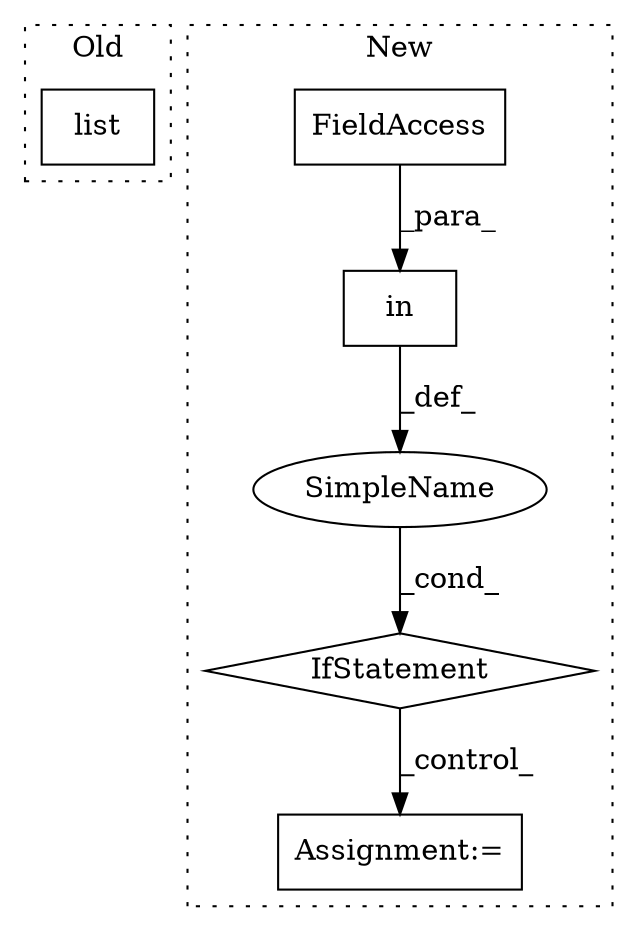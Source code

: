 digraph G {
subgraph cluster0 {
1 [label="list" a="32" s="971,999" l="5,1" shape="box"];
label = "Old";
style="dotted";
}
subgraph cluster1 {
2 [label="in" a="105" s="1484" l="24" shape="box"];
3 [label="IfStatement" a="25" s="1476,1508" l="8,2" shape="diamond"];
4 [label="FieldAccess" a="22" s="1496" l="12" shape="box"];
5 [label="Assignment:=" a="7" s="1529" l="1" shape="box"];
6 [label="SimpleName" a="42" s="" l="" shape="ellipse"];
label = "New";
style="dotted";
}
2 -> 6 [label="_def_"];
3 -> 5 [label="_control_"];
4 -> 2 [label="_para_"];
6 -> 3 [label="_cond_"];
}